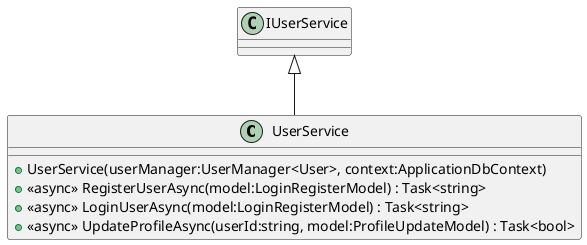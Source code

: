 @startuml
class UserService {
    + UserService(userManager:UserManager<User>, context:ApplicationDbContext)
    + <<async>> RegisterUserAsync(model:LoginRegisterModel) : Task<string>
    + <<async>> LoginUserAsync(model:LoginRegisterModel) : Task<string>
    + <<async>> UpdateProfileAsync(userId:string, model:ProfileUpdateModel) : Task<bool>
}
IUserService <|-- UserService
@enduml

